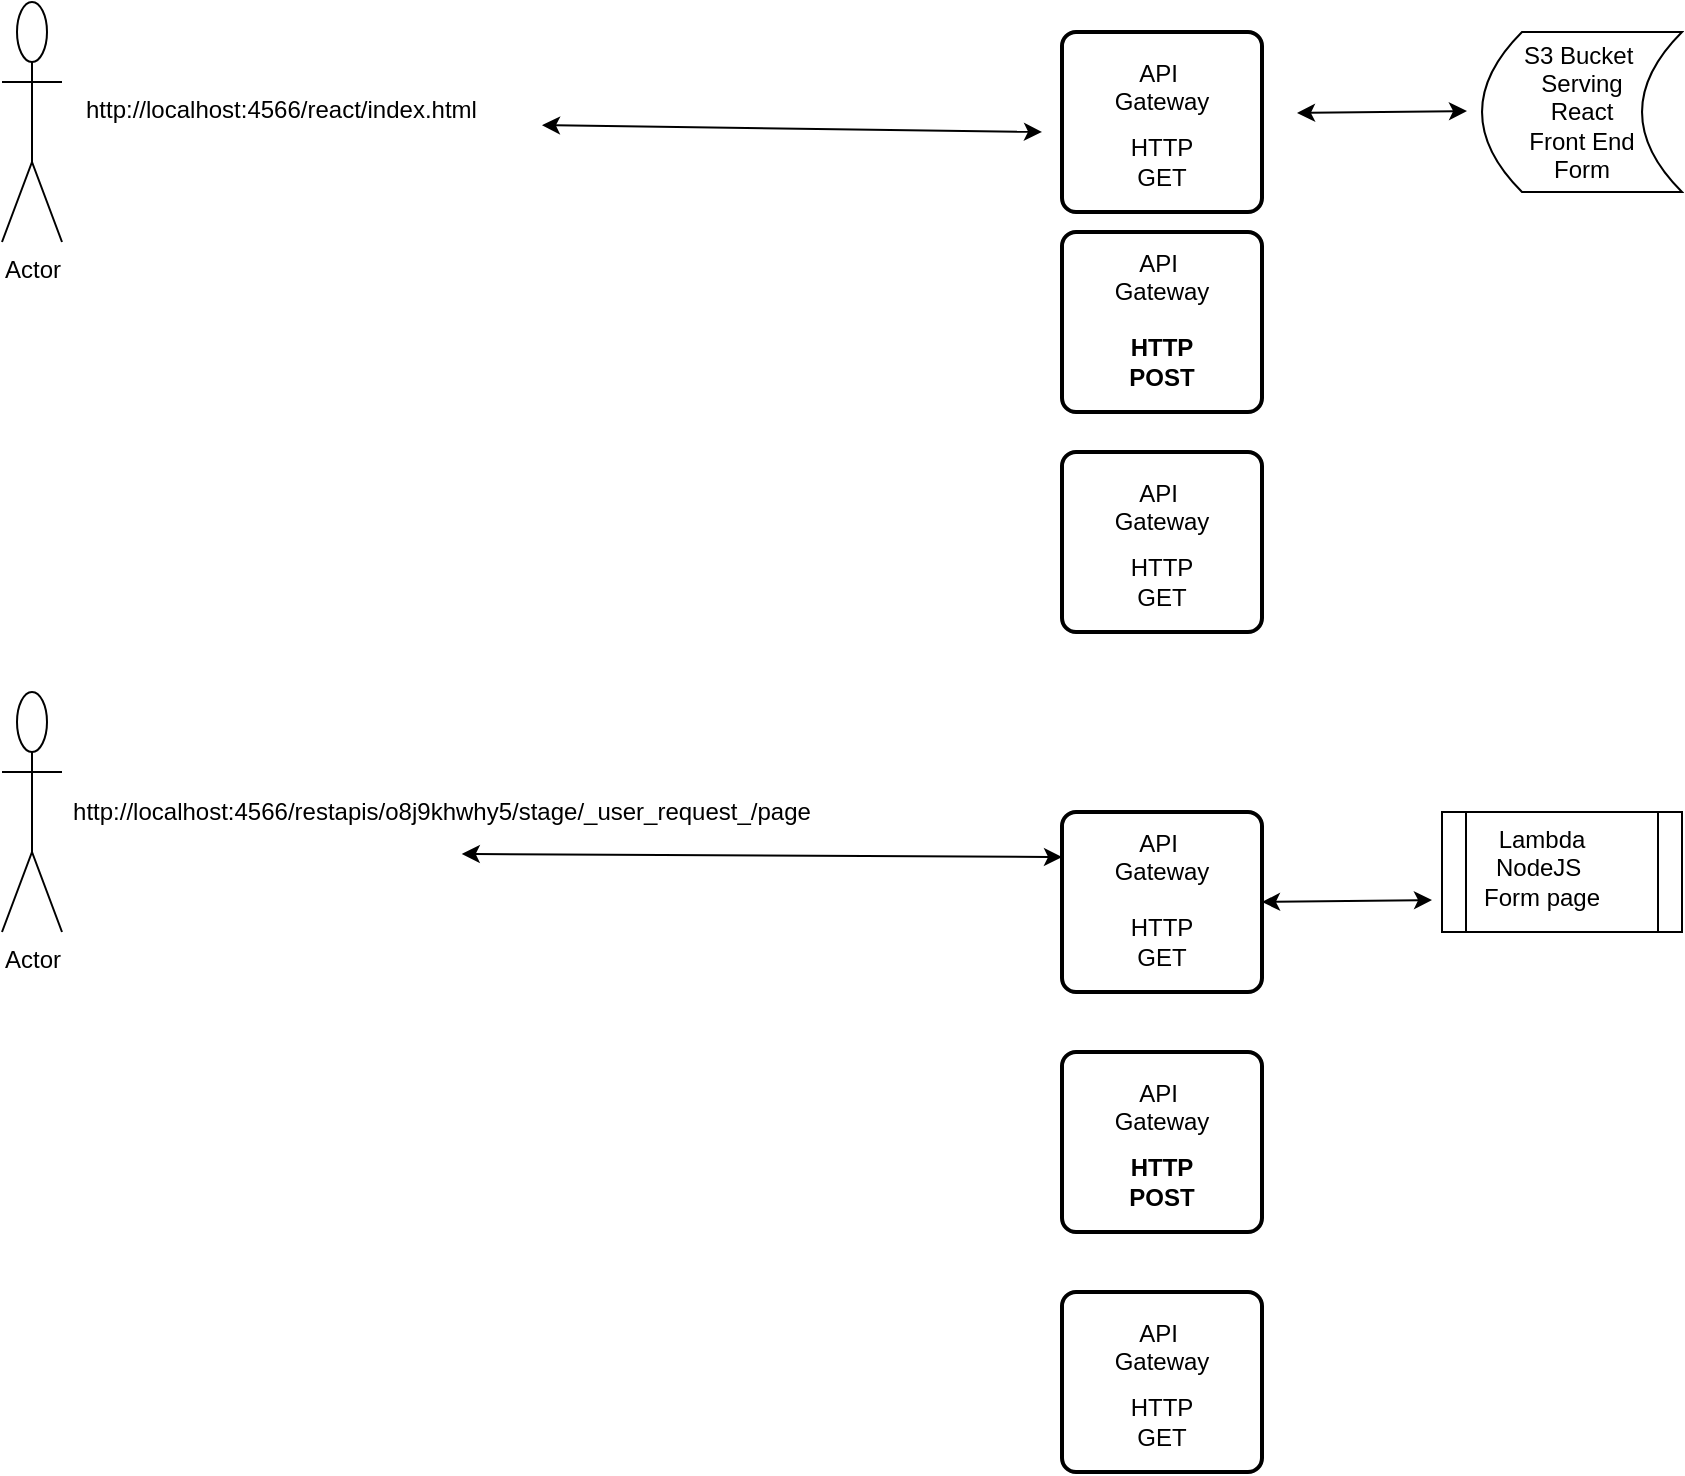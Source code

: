 <mxfile version="24.0.5" type="github">
  <diagram name="Page-1" id="HwoLBBOtSU4V8PiIXHfT">
    <mxGraphModel dx="2284" dy="780" grid="1" gridSize="10" guides="1" tooltips="1" connect="1" arrows="1" fold="1" page="1" pageScale="1" pageWidth="850" pageHeight="1100" math="0" shadow="0">
      <root>
        <mxCell id="0" />
        <mxCell id="1" parent="0" />
        <mxCell id="l_VUBzU_th_d5VrhpGUS-1" value="Actor" style="shape=umlActor;verticalLabelPosition=bottom;verticalAlign=top;html=1;outlineConnect=0;" vertex="1" parent="1">
          <mxGeometry x="-390" y="35" width="30" height="120" as="geometry" />
        </mxCell>
        <mxCell id="l_VUBzU_th_d5VrhpGUS-6" value="" style="rounded=1;whiteSpace=wrap;html=1;absoluteArcSize=1;arcSize=14;strokeWidth=2;" vertex="1" parent="1">
          <mxGeometry x="140" y="50" width="100" height="90" as="geometry" />
        </mxCell>
        <mxCell id="l_VUBzU_th_d5VrhpGUS-9" value="API&amp;nbsp;&lt;br&gt;Gateway&lt;br&gt;&lt;div&gt;&lt;br/&gt;&lt;/div&gt;" style="text;html=1;align=center;verticalAlign=middle;whiteSpace=wrap;rounded=0;" vertex="1" parent="1">
          <mxGeometry x="160" y="60" width="60" height="50" as="geometry" />
        </mxCell>
        <mxCell id="l_VUBzU_th_d5VrhpGUS-16" value="" style="rounded=1;whiteSpace=wrap;html=1;absoluteArcSize=1;arcSize=14;strokeWidth=2;" vertex="1" parent="1">
          <mxGeometry x="140" y="150" width="100" height="90" as="geometry" />
        </mxCell>
        <mxCell id="l_VUBzU_th_d5VrhpGUS-17" value="API&amp;nbsp;&lt;br&gt;Gateway&lt;br&gt;&lt;div&gt;&lt;br/&gt;&lt;/div&gt;" style="text;html=1;align=center;verticalAlign=middle;whiteSpace=wrap;rounded=0;" vertex="1" parent="1">
          <mxGeometry x="160" y="155" width="60" height="50" as="geometry" />
        </mxCell>
        <mxCell id="l_VUBzU_th_d5VrhpGUS-18" value="" style="rounded=1;whiteSpace=wrap;html=1;absoluteArcSize=1;arcSize=14;strokeWidth=2;" vertex="1" parent="1">
          <mxGeometry x="140" y="260" width="100" height="90" as="geometry" />
        </mxCell>
        <mxCell id="l_VUBzU_th_d5VrhpGUS-19" value="API&amp;nbsp;&lt;br&gt;Gateway&lt;br&gt;&lt;div&gt;&lt;br/&gt;&lt;/div&gt;" style="text;html=1;align=center;verticalAlign=middle;whiteSpace=wrap;rounded=0;" vertex="1" parent="1">
          <mxGeometry x="160" y="270" width="60" height="50" as="geometry" />
        </mxCell>
        <mxCell id="l_VUBzU_th_d5VrhpGUS-20" value="" style="rounded=1;whiteSpace=wrap;html=1;absoluteArcSize=1;arcSize=14;strokeWidth=2;" vertex="1" parent="1">
          <mxGeometry x="140" y="440" width="100" height="90" as="geometry" />
        </mxCell>
        <mxCell id="l_VUBzU_th_d5VrhpGUS-21" value="API&amp;nbsp;&lt;br&gt;Gateway&lt;br&gt;&lt;div&gt;&lt;br/&gt;&lt;/div&gt;" style="text;html=1;align=center;verticalAlign=middle;whiteSpace=wrap;rounded=0;" vertex="1" parent="1">
          <mxGeometry x="160" y="445" width="60" height="50" as="geometry" />
        </mxCell>
        <mxCell id="l_VUBzU_th_d5VrhpGUS-22" value="" style="rounded=1;whiteSpace=wrap;html=1;absoluteArcSize=1;arcSize=14;strokeWidth=2;" vertex="1" parent="1">
          <mxGeometry x="140" y="560" width="100" height="90" as="geometry" />
        </mxCell>
        <mxCell id="l_VUBzU_th_d5VrhpGUS-23" value="API&amp;nbsp;&lt;br&gt;Gateway&lt;br&gt;&lt;div&gt;&lt;br/&gt;&lt;/div&gt;" style="text;html=1;align=center;verticalAlign=middle;whiteSpace=wrap;rounded=0;" vertex="1" parent="1">
          <mxGeometry x="160" y="570" width="60" height="50" as="geometry" />
        </mxCell>
        <mxCell id="l_VUBzU_th_d5VrhpGUS-24" value="" style="rounded=1;whiteSpace=wrap;html=1;absoluteArcSize=1;arcSize=14;strokeWidth=2;" vertex="1" parent="1">
          <mxGeometry x="140" y="680" width="100" height="90" as="geometry" />
        </mxCell>
        <mxCell id="l_VUBzU_th_d5VrhpGUS-25" value="API&amp;nbsp;&lt;br&gt;Gateway&lt;br&gt;&lt;div&gt;&lt;br/&gt;&lt;/div&gt;" style="text;html=1;align=center;verticalAlign=middle;whiteSpace=wrap;rounded=0;" vertex="1" parent="1">
          <mxGeometry x="160" y="690" width="60" height="50" as="geometry" />
        </mxCell>
        <mxCell id="l_VUBzU_th_d5VrhpGUS-28" value="http://localhost:4566/restapis/o8j9khwhy5/stage/_user_request_/page" style="text;html=1;align=center;verticalAlign=middle;whiteSpace=wrap;rounded=0;" vertex="1" parent="1">
          <mxGeometry x="-360" y="420" width="380" height="40" as="geometry" />
        </mxCell>
        <mxCell id="l_VUBzU_th_d5VrhpGUS-30" value="S3 Bucket&amp;nbsp;&lt;br&gt;Serving &lt;br&gt;React&lt;br&gt;Front End&lt;br&gt;Form" style="shape=dataStorage;whiteSpace=wrap;html=1;fixedSize=1;" vertex="1" parent="1">
          <mxGeometry x="350" y="50" width="100" height="80" as="geometry" />
        </mxCell>
        <mxCell id="l_VUBzU_th_d5VrhpGUS-31" value="" style="shape=process;whiteSpace=wrap;html=1;backgroundOutline=1;" vertex="1" parent="1">
          <mxGeometry x="330" y="440" width="120" height="60" as="geometry" />
        </mxCell>
        <mxCell id="l_VUBzU_th_d5VrhpGUS-32" value="Lambda&lt;br&gt;NodeJS&amp;nbsp;&lt;br&gt;Form page&lt;br&gt;&lt;div&gt;&lt;br&gt;&lt;/div&gt;" style="text;html=1;align=center;verticalAlign=middle;whiteSpace=wrap;rounded=0;" vertex="1" parent="1">
          <mxGeometry x="330" y="430" width="100" height="90" as="geometry" />
        </mxCell>
        <mxCell id="l_VUBzU_th_d5VrhpGUS-33" value="HTTP GET" style="text;html=1;align=center;verticalAlign=middle;whiteSpace=wrap;rounded=0;" vertex="1" parent="1">
          <mxGeometry x="160" y="490" width="60" height="30" as="geometry" />
        </mxCell>
        <mxCell id="l_VUBzU_th_d5VrhpGUS-34" value="" style="endArrow=classic;startArrow=classic;html=1;rounded=0;entryX=-0.05;entryY=0.6;entryDx=0;entryDy=0;entryPerimeter=0;exitX=1;exitY=0.5;exitDx=0;exitDy=0;" edge="1" parent="1" source="l_VUBzU_th_d5VrhpGUS-20" target="l_VUBzU_th_d5VrhpGUS-32">
          <mxGeometry width="50" height="50" relative="1" as="geometry">
            <mxPoint x="250" y="510" as="sourcePoint" />
            <mxPoint x="300" y="460" as="targetPoint" />
          </mxGeometry>
        </mxCell>
        <mxCell id="l_VUBzU_th_d5VrhpGUS-35" value="" style="endArrow=classic;startArrow=classic;html=1;rounded=0;exitX=0;exitY=0.25;exitDx=0;exitDy=0;entryX=0.526;entryY=1.025;entryDx=0;entryDy=0;entryPerimeter=0;" edge="1" parent="1" source="l_VUBzU_th_d5VrhpGUS-20" target="l_VUBzU_th_d5VrhpGUS-28">
          <mxGeometry width="50" height="50" relative="1" as="geometry">
            <mxPoint x="30" y="350" as="sourcePoint" />
            <mxPoint x="20" y="190" as="targetPoint" />
          </mxGeometry>
        </mxCell>
        <mxCell id="l_VUBzU_th_d5VrhpGUS-36" value="HTTP GET" style="text;html=1;align=center;verticalAlign=middle;whiteSpace=wrap;rounded=0;" vertex="1" parent="1">
          <mxGeometry x="160" y="100" width="60" height="30" as="geometry" />
        </mxCell>
        <mxCell id="l_VUBzU_th_d5VrhpGUS-37" value="" style="endArrow=classic;startArrow=classic;html=1;rounded=0;entryX=-0.05;entryY=0.6;entryDx=0;entryDy=0;entryPerimeter=0;exitX=1;exitY=0.5;exitDx=0;exitDy=0;" edge="1" parent="1">
          <mxGeometry width="50" height="50" relative="1" as="geometry">
            <mxPoint x="257.5" y="90.5" as="sourcePoint" />
            <mxPoint x="342.5" y="89.5" as="targetPoint" />
          </mxGeometry>
        </mxCell>
        <mxCell id="l_VUBzU_th_d5VrhpGUS-38" value="" style="endArrow=classic;startArrow=classic;html=1;rounded=0;" edge="1" parent="1" source="l_VUBzU_th_d5VrhpGUS-39">
          <mxGeometry width="50" height="50" relative="1" as="geometry">
            <mxPoint x="50" y="90" as="sourcePoint" />
            <mxPoint x="130" y="100" as="targetPoint" />
          </mxGeometry>
        </mxCell>
        <mxCell id="l_VUBzU_th_d5VrhpGUS-39" value="http://localhost:4566/react/index.html" style="text;whiteSpace=wrap;" vertex="1" parent="1">
          <mxGeometry x="-350" y="75" width="230" height="40" as="geometry" />
        </mxCell>
        <mxCell id="l_VUBzU_th_d5VrhpGUS-40" value="Actor" style="shape=umlActor;verticalLabelPosition=bottom;verticalAlign=top;html=1;outlineConnect=0;" vertex="1" parent="1">
          <mxGeometry x="-390" y="380" width="30" height="120" as="geometry" />
        </mxCell>
        <mxCell id="l_VUBzU_th_d5VrhpGUS-42" value="HTTP POST" style="text;html=1;align=center;verticalAlign=middle;whiteSpace=wrap;rounded=0;fontStyle=1" vertex="1" parent="1">
          <mxGeometry x="160" y="200" width="60" height="30" as="geometry" />
        </mxCell>
        <mxCell id="l_VUBzU_th_d5VrhpGUS-43" value="HTTP POST" style="text;html=1;align=center;verticalAlign=middle;whiteSpace=wrap;rounded=0;fontStyle=1" vertex="1" parent="1">
          <mxGeometry x="160" y="610" width="60" height="30" as="geometry" />
        </mxCell>
        <mxCell id="l_VUBzU_th_d5VrhpGUS-44" value="HTTP GET" style="text;html=1;align=center;verticalAlign=middle;whiteSpace=wrap;rounded=0;" vertex="1" parent="1">
          <mxGeometry x="160" y="730" width="60" height="30" as="geometry" />
        </mxCell>
        <mxCell id="l_VUBzU_th_d5VrhpGUS-45" value="HTTP GET" style="text;html=1;align=center;verticalAlign=middle;whiteSpace=wrap;rounded=0;" vertex="1" parent="1">
          <mxGeometry x="160" y="310" width="60" height="30" as="geometry" />
        </mxCell>
      </root>
    </mxGraphModel>
  </diagram>
</mxfile>
